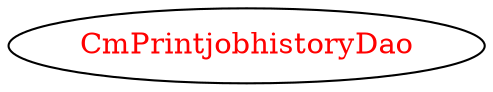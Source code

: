 digraph dependencyGraph {
 concentrate=true;
 ranksep="2.0";
 rankdir="LR"; 
 splines="ortho";
"CmPrintjobhistoryDao" [fontcolor="red"];
}